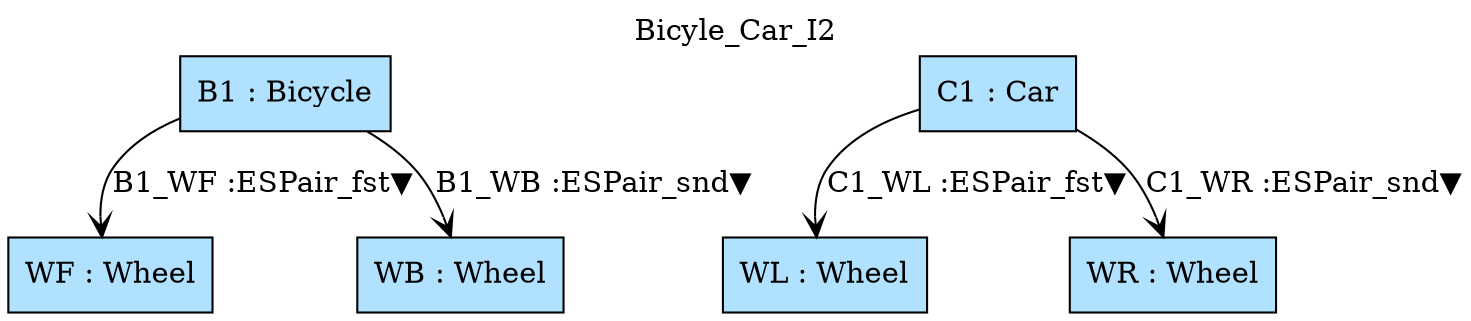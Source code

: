 digraph {graph[label=Bicyle_Car_I2,labelloc=tl,labelfontsize=12];
"WF"[shape=box,fillcolor=lightskyblue1,style = filled,label="WF : Wheel"];
"B1"[shape=box,fillcolor=lightskyblue1,style = filled,label="B1 : Bicycle"];
"WB"[shape=box,fillcolor=lightskyblue1,style = filled,label="WB : Wheel"];
"WL"[shape=box,fillcolor=lightskyblue1,style = filled,label="WL : Wheel"];
"C1"[shape=box,fillcolor=lightskyblue1,style = filled,label="C1 : Car"];
"WR"[shape=box,fillcolor=lightskyblue1,style = filled,label="WR : Wheel"];

"B1"->"WF"[label="B1_WF :ESPair_fst▼",arrowhead=vee];
"B1"->"WB"[label="B1_WB :ESPair_snd▼",arrowhead=vee];
"C1"->"WL"[label="C1_WL :ESPair_fst▼",arrowhead=vee];
"C1"->"WR"[label="C1_WR :ESPair_snd▼",arrowhead=vee];
}